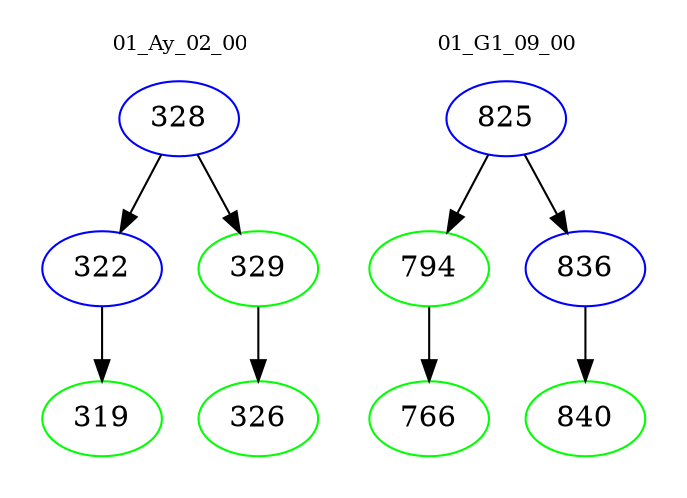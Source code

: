 digraph{
subgraph cluster_0 {
color = white
label = "01_Ay_02_00";
fontsize=10;
T0_328 [label="328", color="blue"]
T0_328 -> T0_322 [color="black"]
T0_322 [label="322", color="blue"]
T0_322 -> T0_319 [color="black"]
T0_319 [label="319", color="green"]
T0_328 -> T0_329 [color="black"]
T0_329 [label="329", color="green"]
T0_329 -> T0_326 [color="black"]
T0_326 [label="326", color="green"]
}
subgraph cluster_1 {
color = white
label = "01_G1_09_00";
fontsize=10;
T1_825 [label="825", color="blue"]
T1_825 -> T1_794 [color="black"]
T1_794 [label="794", color="green"]
T1_794 -> T1_766 [color="black"]
T1_766 [label="766", color="green"]
T1_825 -> T1_836 [color="black"]
T1_836 [label="836", color="blue"]
T1_836 -> T1_840 [color="black"]
T1_840 [label="840", color="green"]
}
}
